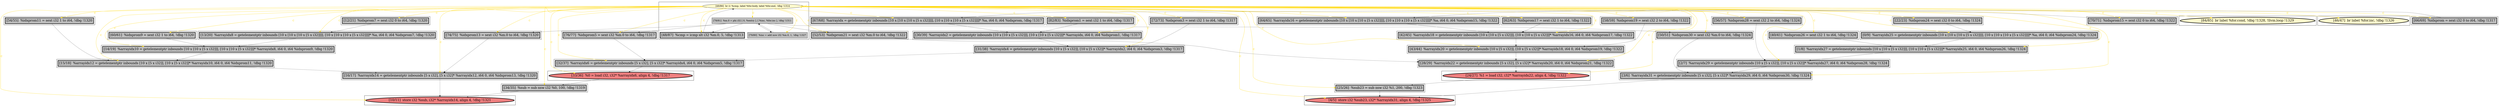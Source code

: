 
digraph G {



node432->node455 [style=solid,color=gold,label="C",penwidth=1.0,fontcolor=gold ]
node432->node456 [style=solid,color=gold,label="C",penwidth=1.0,fontcolor=gold ]
node432->node449 [style=solid,color=gold,label="C",penwidth=1.0,fontcolor=gold ]
node434->node432 [style=solid,color=black,label="",penwidth=0.5,fontcolor=black ]
node432->node430 [style=solid,color=gold,label="C",penwidth=1.0,fontcolor=gold ]
node432->node424 [style=solid,color=gold,label="C",penwidth=1.0,fontcolor=gold ]
node437->node460 [style=solid,color=black,label="",penwidth=0.5,fontcolor=black ]
node432->node421 [style=solid,color=gold,label="C",penwidth=1.0,fontcolor=gold ]
node435->node437 [style=solid,color=black,label="",penwidth=0.5,fontcolor=black ]
node432->node445 [style=solid,color=gold,label="C",penwidth=1.0,fontcolor=gold ]
node457->node460 [style=solid,color=black,label="",penwidth=0.5,fontcolor=black ]
node458->node463 [style=solid,color=black,label="",penwidth=0.5,fontcolor=black ]
node427->node456 [style=solid,color=black,label="",penwidth=0.5,fontcolor=black ]
node432->node428 [style=solid,color=gold,label="C",penwidth=1.0,fontcolor=gold ]
node432->node458 [style=solid,color=gold,label="C",penwidth=1.0,fontcolor=gold ]
node454->node442 [style=solid,color=black,label="",penwidth=0.5,fontcolor=black ]
node432->node433 [style=solid,color=gold,label="C",penwidth=1.0,fontcolor=gold ]
node452->node443 [style=solid,color=black,label="",penwidth=0.5,fontcolor=black ]
node439->node449 [style=solid,color=black,label="",penwidth=0.5,fontcolor=black ]
node453->node458 [style=solid,color=black,label="",penwidth=0.5,fontcolor=black ]
node432->node460 [style=solid,color=gold,label="C",penwidth=1.0,fontcolor=gold ]
node432->node450 [style=solid,color=gold,label="C",penwidth=1.0,fontcolor=gold ]
node432->node459 [style=solid,color=gold,label="C",penwidth=1.0,fontcolor=gold ]
node460->node463 [style=solid,color=black,label="",penwidth=0.5,fontcolor=black ]
node432->node454 [style=solid,color=gold,label="C",penwidth=1.0,fontcolor=gold ]
node435->node447 [style=solid,color=black,label="",penwidth=0.5,fontcolor=black ]
node432->node429 [style=solid,color=gold,label="C",penwidth=1.0,fontcolor=gold ]
node432->node440 [style=solid,color=gold,label="C",penwidth=1.0,fontcolor=gold ]
node432->node451 [style=solid,color=gold,label="C",penwidth=1.0,fontcolor=gold ]
node432->node441 [style=solid,color=gold,label="C",penwidth=1.0,fontcolor=gold ]
node433->node435 [style=solid,color=black,label="",penwidth=0.5,fontcolor=black ]
node432->node435 [style=solid,color=gold,label="C",penwidth=1.0,fontcolor=gold ]
node432->node434 [style=solid,color=gold,label="C",penwidth=1.0,fontcolor=gold ]
node432->node442 [style=solid,color=gold,label="C",penwidth=1.0,fontcolor=gold ]
node432->node420 [style=solid,color=gold,label="C",penwidth=1.0,fontcolor=gold ]
node443->node449 [style=solid,color=black,label="",penwidth=0.5,fontcolor=black ]
node421->node420 [style=solid,color=black,label="",penwidth=0.5,fontcolor=black ]
node461->node422 [style=solid,color=black,label="",penwidth=0.5,fontcolor=black ]
node456->node454 [style=solid,color=black,label="",penwidth=0.5,fontcolor=black ]
node432->node461 [style=solid,color=gold,label="C",penwidth=1.0,fontcolor=gold ]
node435->node430 [style=solid,color=black,label="",penwidth=0.5,fontcolor=black ]
node432->node436 [style=solid,color=gold,label="C",penwidth=1.0,fontcolor=gold ]
node432->node432 [style=solid,color=gold,label="C",penwidth=1.0,fontcolor=gold ]
node432->node453 [style=solid,color=gold,label="C",penwidth=1.0,fontcolor=gold ]
node432->node422 [style=solid,color=gold,label="C",penwidth=1.0,fontcolor=gold ]
node435->node427 [style=solid,color=black,label="",penwidth=0.5,fontcolor=black ]
node423->node421 [style=solid,color=black,label="",penwidth=0.5,fontcolor=black ]
node432->node444 [style=solid,color=gold,label="C",penwidth=1.0,fontcolor=gold ]
node432->node446 [style=solid,color=gold,label="C",penwidth=1.0,fontcolor=gold ]
node459->node424 [style=solid,color=black,label="",penwidth=0.5,fontcolor=black ]
node424->node451 [style=solid,color=black,label="",penwidth=0.5,fontcolor=black ]
node422->node421 [style=solid,color=black,label="",penwidth=0.5,fontcolor=black ]
node432->node457 [style=solid,color=gold,label="C",penwidth=1.0,fontcolor=gold ]
node447->node420 [style=solid,color=black,label="",penwidth=0.5,fontcolor=black ]
node455->node461 [style=solid,color=black,label="",penwidth=0.5,fontcolor=black ]
node432->node439 [style=solid,color=gold,label="C",penwidth=1.0,fontcolor=gold ]
node432->node426 [style=solid,color=gold,label="C",penwidth=1.0,fontcolor=gold ]
node432->node425 [style=solid,color=gold,label="C",penwidth=1.0,fontcolor=gold ]
node449->node445 [style=solid,color=black,label="",penwidth=0.5,fontcolor=black ]
node432->node443 [style=solid,color=gold,label="C",penwidth=1.0,fontcolor=gold ]
node420->node428 [style=solid,color=black,label="",penwidth=0.5,fontcolor=black ]
node448->node446 [style=solid,color=black,label="",penwidth=0.5,fontcolor=black ]
node435->node433 [style=solid,color=black,label="",penwidth=0.5,fontcolor=black ]
node432->node447 [style=solid,color=gold,label="C",penwidth=1.0,fontcolor=gold ]
node426->node457 [style=solid,color=black,label="",penwidth=0.5,fontcolor=black ]
node425->node438 [style=solid,color=black,label="",penwidth=0.5,fontcolor=black ]
node432->node452 [style=solid,color=gold,label="C",penwidth=1.0,fontcolor=gold ]
node432->node462 [style=solid,color=gold,label="C",penwidth=1.0,fontcolor=gold ]
node432->node437 [style=solid,color=gold,label="C",penwidth=1.0,fontcolor=gold ]
node451->node453 [style=solid,color=black,label="",penwidth=0.5,fontcolor=black ]
node450->node422 [style=solid,color=black,label="",penwidth=0.5,fontcolor=black ]
node462->node448 [style=solid,color=black,label="",penwidth=0.5,fontcolor=black ]
node432->node438 [style=solid,color=gold,label="C",penwidth=1.0,fontcolor=gold ]
node441->node446 [style=solid,color=black,label="",penwidth=0.5,fontcolor=black ]
node432->node427 [style=solid,color=gold,label="C",penwidth=1.0,fontcolor=gold ]
node444->node425 [style=solid,color=black,label="",penwidth=0.5,fontcolor=black ]
node442->node428 [style=solid,color=black,label="",penwidth=0.5,fontcolor=black ]
node438->node424 [style=solid,color=black,label="",penwidth=0.5,fontcolor=black ]
node432->node423 [style=solid,color=gold,label="C",penwidth=1.0,fontcolor=gold ]
node431->node438 [style=solid,color=black,label="",penwidth=0.5,fontcolor=black ]
node432->node448 [style=solid,color=gold,label="C",penwidth=1.0,fontcolor=gold ]
node446->node457 [style=solid,color=black,label="",penwidth=0.5,fontcolor=black ]
node432->node431 [style=solid,color=gold,label="C",penwidth=1.0,fontcolor=gold ]
node440->node445 [style=solid,color=black,label="",penwidth=0.5,fontcolor=black ]
node430->node451 [style=solid,color=black,label="",penwidth=0.5,fontcolor=black ]
node435->node434 [style=solid,color=black,label="",penwidth=0.5,fontcolor=black ]
node432->node463 [style=solid,color=gold,label="C",penwidth=1.0,fontcolor=gold ]
node445->node456 [style=solid,color=black,label="",penwidth=0.5,fontcolor=black ]


subgraph cluster39 {


node462 [penwidth=3.0,fontsize=20,fillcolor=grey,label="[12/21]  %idxprom7 = sext i32 0 to i64, !dbg !1320",shape=rectangle,style=filled ]



}

subgraph cluster38 {


node461 [penwidth=3.0,fontsize=20,fillcolor=grey,label="[0/9]  %arrayidx25 = getelementptr inbounds [10 x [10 x [10 x [5 x i32]]]], [10 x [10 x [10 x [5 x i32]]]]* %a, i64 0, i64 %idxprom24, !dbg !1324",shape=rectangle,style=filled ]



}

subgraph cluster37 {


node460 [penwidth=3.0,fontsize=20,fillcolor=grey,label="[16/17]  %arrayidx14 = getelementptr inbounds [5 x i32], [5 x i32]* %arrayidx12, i64 0, i64 %idxprom13, !dbg !1320",shape=rectangle,style=filled ]



}

subgraph cluster36 {


node459 [penwidth=3.0,fontsize=20,fillcolor=grey,label="[72/73]  %idxprom3 = sext i32 1 to i64, !dbg !1317",shape=rectangle,style=filled ]



}

subgraph cluster15 {


node438 [penwidth=3.0,fontsize=20,fillcolor=grey,label="[30/39]  %arrayidx2 = getelementptr inbounds [10 x [10 x [5 x i32]]], [10 x [10 x [5 x i32]]]* %arrayidx, i64 0, i64 %idxprom1, !dbg !1317",shape=rectangle,style=filled ]



}

subgraph cluster40 {


node463 [penwidth=3.0,fontsize=20,fillcolor=lightcoral,label="[10/11]  store i32 %sub, i32* %arrayidx14, align 4, !dbg !1321",shape=ellipse,style=filled ]



}

subgraph cluster35 {


node458 [penwidth=3.0,fontsize=20,fillcolor=grey,label="[34/35]  %sub = sub nsw i32 %0, 100, !dbg !1319",shape=rectangle,style=filled ]



}

subgraph cluster11 {


node431 [penwidth=3.0,fontsize=20,fillcolor=grey,label="[82/83]  %idxprom1 = sext i32 1 to i64, !dbg !1317",shape=rectangle,style=filled ]



}

subgraph cluster19 {


node442 [penwidth=3.0,fontsize=20,fillcolor=grey,label="[25/26]  %sub23 = sub nsw i32 %1, 200, !dbg !1323",shape=rectangle,style=filled ]



}

subgraph cluster9 {


node429 [penwidth=3.0,fontsize=20,fillcolor=lemonchiffon,label="[84/85]  br label %for.cond, !dbg !1328, !llvm.loop !1329",shape=ellipse,style=filled ]



}

subgraph cluster8 {


node428 [penwidth=3.0,fontsize=20,fillcolor=lightcoral,label="[4/5]  store i32 %sub23, i32* %arrayidx31, align 4, !dbg !1325",shape=ellipse,style=filled ]



}

subgraph cluster10 {


node430 [penwidth=3.0,fontsize=20,fillcolor=grey,label="[76/77]  %idxprom5 = sext i32 %m.0 to i64, !dbg !1317",shape=rectangle,style=filled ]



}

subgraph cluster23 {


node446 [penwidth=3.0,fontsize=20,fillcolor=grey,label="[14/19]  %arrayidx10 = getelementptr inbounds [10 x [10 x [5 x i32]]], [10 x [10 x [5 x i32]]]* %arrayidx8, i64 0, i64 %idxprom9, !dbg !1320",shape=rectangle,style=filled ]



}

subgraph cluster7 {


node427 [penwidth=3.0,fontsize=20,fillcolor=grey,label="[52/53]  %idxprom21 = sext i32 %m.0 to i64, !dbg !1322",shape=rectangle,style=filled ]



}

subgraph cluster14 {


node437 [penwidth=3.0,fontsize=20,fillcolor=grey,label="[74/75]  %idxprom13 = sext i32 %m.0 to i64, !dbg !1320",shape=rectangle,style=filled ]



}

subgraph cluster6 {


node426 [penwidth=3.0,fontsize=20,fillcolor=grey,label="[54/55]  %idxprom11 = sext i32 1 to i64, !dbg !1320",shape=rectangle,style=filled ]



}

subgraph cluster30 {


node453 [penwidth=3.0,fontsize=20,fillcolor=lightcoral,label="[33/36]  %0 = load i32, i32* %arrayidx6, align 4, !dbg !1317",shape=ellipse,style=filled ]



}

subgraph cluster31 {


node454 [penwidth=3.0,fontsize=20,fillcolor=lightcoral,label="[24/27]  %1 = load i32, i32* %arrayidx22, align 4, !dbg !1322",shape=ellipse,style=filled ]



}

subgraph cluster0 {


node420 [penwidth=3.0,fontsize=20,fillcolor=grey,label="[3/6]  %arrayidx31 = getelementptr inbounds [5 x i32], [5 x i32]* %arrayidx29, i64 0, i64 %idxprom30, !dbg !1324",shape=rectangle,style=filled ]



}

subgraph cluster13 {


node436 [penwidth=3.0,fontsize=20,fillcolor=lemonchiffon,label="[46/47]  br label %for.inc, !dbg !1326",shape=ellipse,style=filled ]



}

subgraph cluster5 {


node425 [penwidth=3.0,fontsize=20,fillcolor=grey,label="[67/68]  %arrayidx = getelementptr inbounds [10 x [10 x [10 x [5 x i32]]]], [10 x [10 x [10 x [5 x i32]]]]* %a, i64 0, i64 %idxprom, !dbg !1317",shape=rectangle,style=filled ]



}

subgraph cluster1 {


node421 [penwidth=3.0,fontsize=20,fillcolor=grey,label="[2/7]  %arrayidx29 = getelementptr inbounds [10 x [5 x i32]], [10 x [5 x i32]]* %arrayidx27, i64 0, i64 %idxprom28, !dbg !1324",shape=rectangle,style=filled ]



}

subgraph cluster32 {


node455 [penwidth=3.0,fontsize=20,fillcolor=grey,label="[22/23]  %idxprom24 = sext i32 0 to i64, !dbg !1324",shape=rectangle,style=filled ]



}

subgraph cluster3 {


node423 [penwidth=3.0,fontsize=20,fillcolor=grey,label="[56/57]  %idxprom28 = sext i32 2 to i64, !dbg !1324",shape=rectangle,style=filled ]



}

subgraph cluster4 {


node424 [penwidth=3.0,fontsize=20,fillcolor=grey,label="[31/38]  %arrayidx4 = getelementptr inbounds [10 x [5 x i32]], [10 x [5 x i32]]* %arrayidx2, i64 0, i64 %idxprom3, !dbg !1317",shape=rectangle,style=filled ]



}

subgraph cluster17 {


node440 [penwidth=3.0,fontsize=20,fillcolor=grey,label="[58/59]  %idxprom19 = sext i32 2 to i64, !dbg !1322",shape=rectangle,style=filled ]



}

subgraph cluster16 {


node439 [penwidth=3.0,fontsize=20,fillcolor=grey,label="[62/63]  %idxprom17 = sext i32 1 to i64, !dbg !1322",shape=rectangle,style=filled ]



}

subgraph cluster2 {


node422 [penwidth=3.0,fontsize=20,fillcolor=grey,label="[1/8]  %arrayidx27 = getelementptr inbounds [10 x [10 x [5 x i32]]], [10 x [10 x [5 x i32]]]* %arrayidx25, i64 0, i64 %idxprom26, !dbg !1324",shape=rectangle,style=filled ]



}

subgraph cluster34 {


node457 [penwidth=3.0,fontsize=20,fillcolor=grey,label="[15/18]  %arrayidx12 = getelementptr inbounds [10 x [5 x i32]], [10 x [5 x i32]]* %arrayidx10, i64 0, i64 %idxprom11, !dbg !1320",shape=rectangle,style=filled ]



}

subgraph cluster22 {


node445 [penwidth=3.0,fontsize=20,fillcolor=grey,label="[43/44]  %arrayidx20 = getelementptr inbounds [10 x [5 x i32]], [10 x [5 x i32]]* %arrayidx18, i64 0, i64 %idxprom19, !dbg !1322",shape=rectangle,style=filled ]



}

subgraph cluster25 {


node448 [penwidth=3.0,fontsize=20,fillcolor=grey,label="[13/20]  %arrayidx8 = getelementptr inbounds [10 x [10 x [10 x [5 x i32]]]], [10 x [10 x [10 x [5 x i32]]]]* %a, i64 0, i64 %idxprom7, !dbg !1320",shape=rectangle,style=filled ]



}

subgraph cluster18 {


node441 [penwidth=3.0,fontsize=20,fillcolor=grey,label="[60/61]  %idxprom9 = sext i32 1 to i64, !dbg !1320",shape=rectangle,style=filled ]



}

subgraph cluster29 {


node452 [penwidth=3.0,fontsize=20,fillcolor=grey,label="[70/71]  %idxprom15 = sext i32 0 to i64, !dbg !1322",shape=rectangle,style=filled ]



}

subgraph cluster20 {


node443 [penwidth=3.0,fontsize=20,fillcolor=grey,label="[64/65]  %arrayidx16 = getelementptr inbounds [10 x [10 x [10 x [5 x i32]]]], [10 x [10 x [10 x [5 x i32]]]]* %a, i64 0, i64 %idxprom15, !dbg !1322",shape=rectangle,style=filled ]



}

subgraph cluster26 {


node449 [penwidth=3.0,fontsize=20,fillcolor=grey,label="[42/45]  %arrayidx18 = getelementptr inbounds [10 x [10 x [5 x i32]]], [10 x [10 x [5 x i32]]]* %arrayidx16, i64 0, i64 %idxprom17, !dbg !1322",shape=rectangle,style=filled ]



}

subgraph cluster24 {


node447 [penwidth=3.0,fontsize=20,fillcolor=grey,label="[50/51]  %idxprom30 = sext i32 %m.0 to i64, !dbg !1324",shape=rectangle,style=filled ]



}

subgraph cluster28 {


node451 [penwidth=3.0,fontsize=20,fillcolor=grey,label="[32/37]  %arrayidx6 = getelementptr inbounds [5 x i32], [5 x i32]* %arrayidx4, i64 0, i64 %idxprom5, !dbg !1317",shape=rectangle,style=filled ]



}

subgraph cluster27 {


node450 [penwidth=3.0,fontsize=20,fillcolor=grey,label="[40/41]  %idxprom26 = sext i32 1 to i64, !dbg !1324",shape=rectangle,style=filled ]



}

subgraph cluster21 {


node444 [penwidth=3.0,fontsize=20,fillcolor=grey,label="[66/69]  %idxprom = sext i32 0 to i64, !dbg !1317",shape=rectangle,style=filled ]



}

subgraph cluster12 {


node435 [fillcolor=grey,label="[78/81]  %m.0 = phi i32 [ 0, %entry ], [ %inc, %for.inc ], !dbg !1311",shape=rectangle,style=filled ]
node434 [penwidth=3.0,fontsize=20,fillcolor=grey,label="[48/87]  %cmp = icmp slt i32 %m.0, 5, !dbg !1313",shape=rectangle,style=filled ]
node432 [fillcolor=lemonchiffon,label="[49/86]  br i1 %cmp, label %for.body, label %for.end, !dbg !1314",shape=ellipse,style=filled ]
node433 [fillcolor=grey,label="[79/80]  %inc = add nsw i32 %m.0, 1, !dbg !1327",shape=rectangle,style=filled ]



}

subgraph cluster33 {


node456 [penwidth=3.0,fontsize=20,fillcolor=grey,label="[28/29]  %arrayidx22 = getelementptr inbounds [5 x i32], [5 x i32]* %arrayidx20, i64 0, i64 %idxprom21, !dbg !1322",shape=rectangle,style=filled ]



}

}
